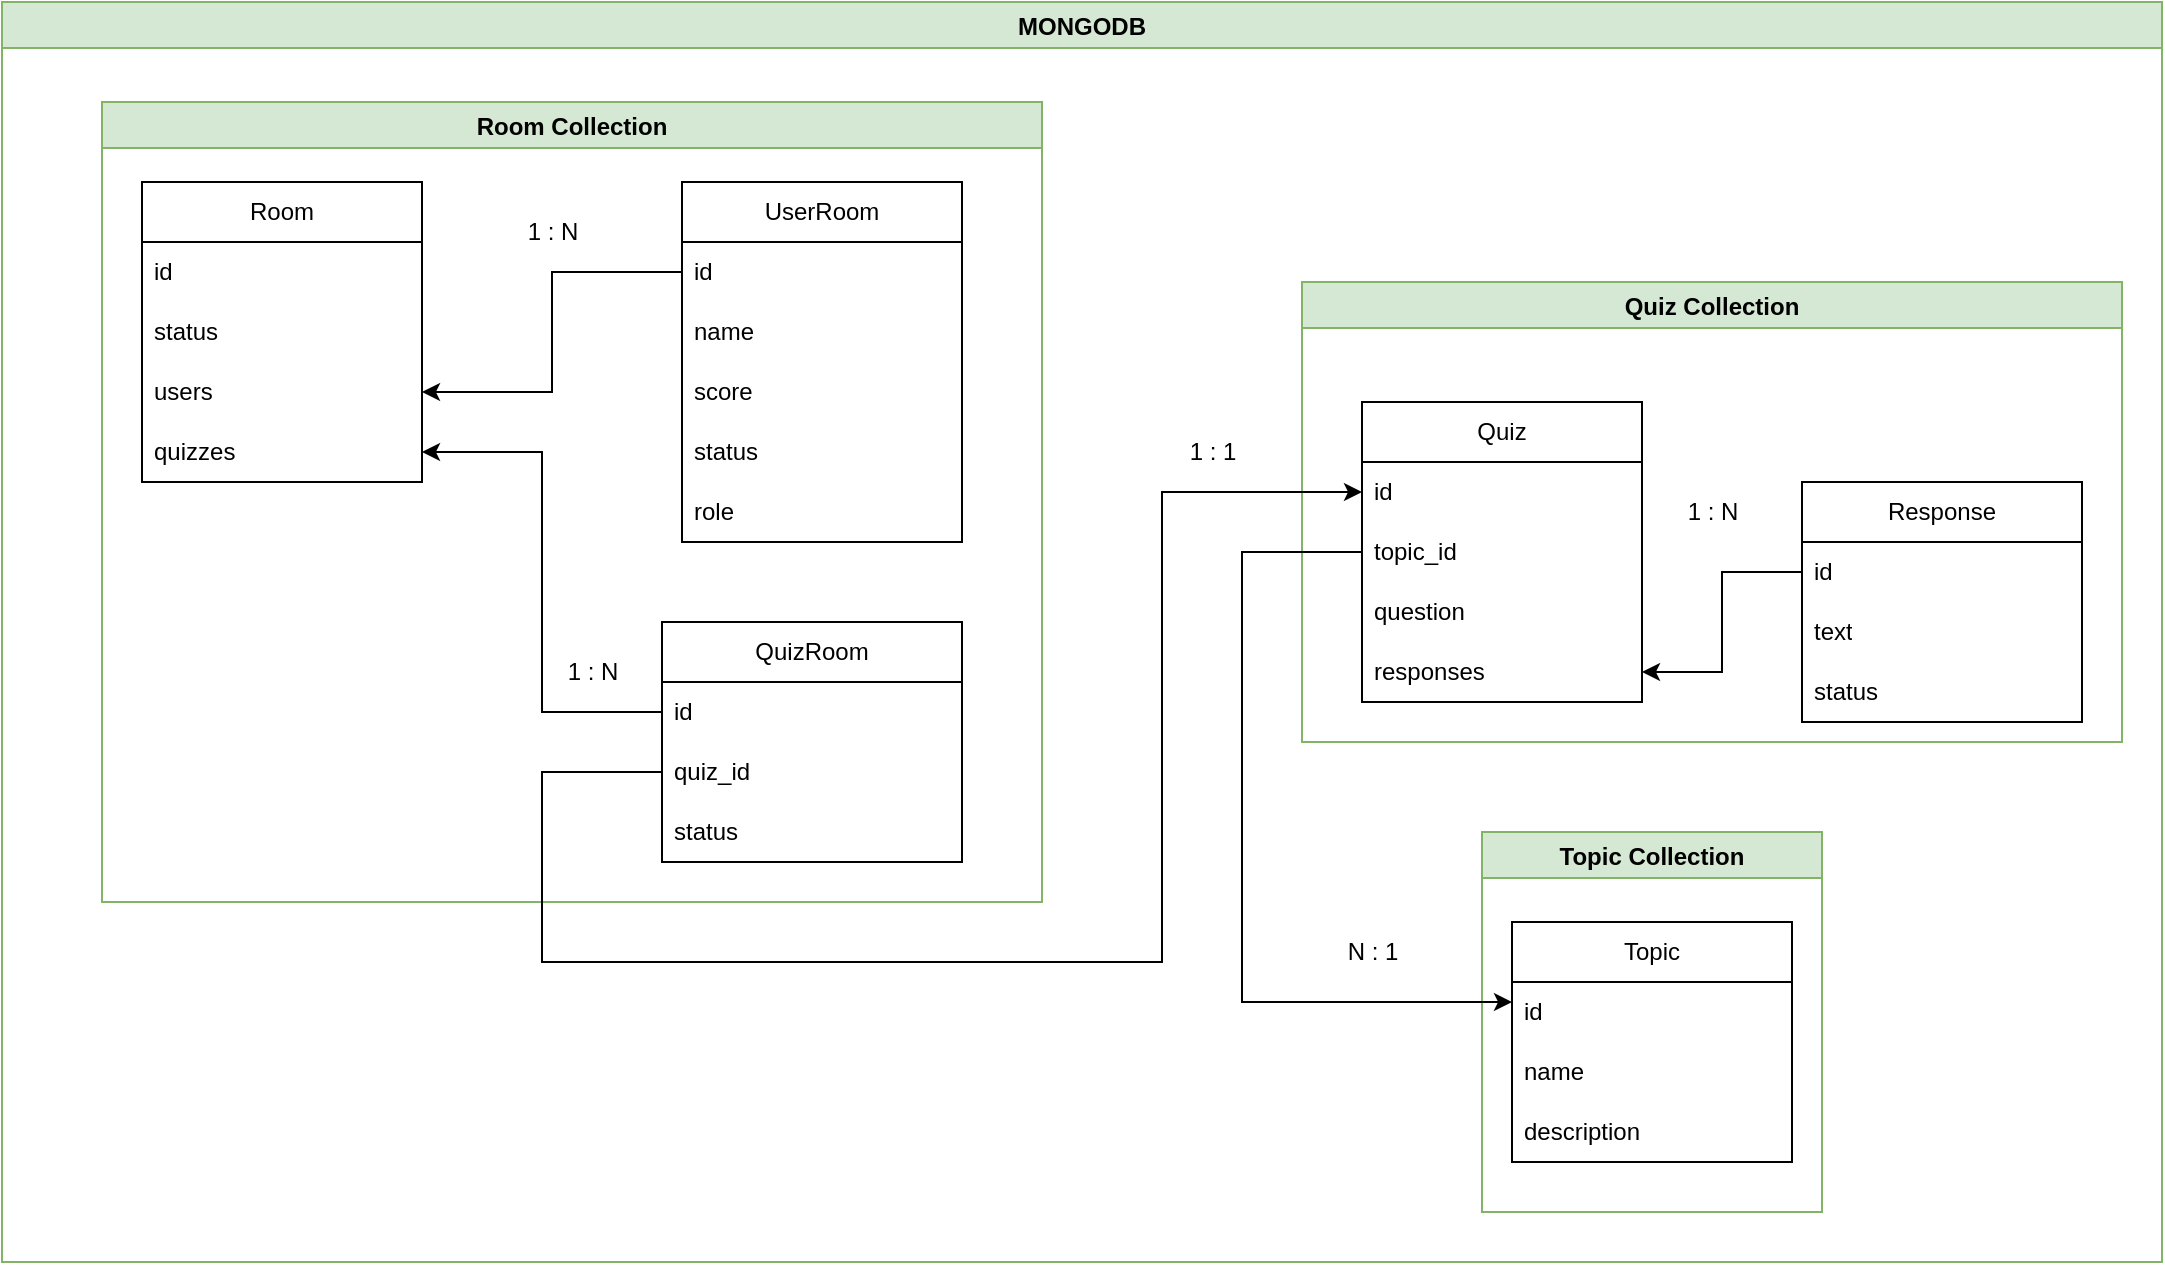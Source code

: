 <mxfile version="24.3.1" type="device">
  <diagram name="Page-1" id="zvrVPmPwxedA6N5LaSdl">
    <mxGraphModel dx="2284" dy="759" grid="1" gridSize="10" guides="1" tooltips="1" connect="1" arrows="1" fold="1" page="1" pageScale="1" pageWidth="850" pageHeight="1100" math="0" shadow="0">
      <root>
        <mxCell id="0" />
        <mxCell id="1" parent="0" />
        <mxCell id="DdxbloYHh6gc6Rri6B6Y-1" value="MONGODB" style="swimlane;fillColor=#d5e8d4;strokeColor=#82b366;" vertex="1" parent="1">
          <mxGeometry x="-70" y="40" width="1080" height="630" as="geometry" />
        </mxCell>
        <mxCell id="DdxbloYHh6gc6Rri6B6Y-2" value="Quiz Collection" style="swimlane;fillColor=#d5e8d4;strokeColor=#82b366;" vertex="1" parent="DdxbloYHh6gc6Rri6B6Y-1">
          <mxGeometry x="650" y="140" width="410" height="230" as="geometry" />
        </mxCell>
        <mxCell id="DdxbloYHh6gc6Rri6B6Y-3" value="Response" style="swimlane;fontStyle=0;childLayout=stackLayout;horizontal=1;startSize=30;horizontalStack=0;resizeParent=1;resizeParentMax=0;resizeLast=0;collapsible=1;marginBottom=0;whiteSpace=wrap;html=1;" vertex="1" parent="DdxbloYHh6gc6Rri6B6Y-2">
          <mxGeometry x="250" y="100" width="140" height="120" as="geometry" />
        </mxCell>
        <mxCell id="DdxbloYHh6gc6Rri6B6Y-4" value="id" style="text;strokeColor=none;fillColor=none;align=left;verticalAlign=middle;spacingLeft=4;spacingRight=4;overflow=hidden;points=[[0,0.5],[1,0.5]];portConstraint=eastwest;rotatable=0;whiteSpace=wrap;html=1;" vertex="1" parent="DdxbloYHh6gc6Rri6B6Y-3">
          <mxGeometry y="30" width="140" height="30" as="geometry" />
        </mxCell>
        <mxCell id="DdxbloYHh6gc6Rri6B6Y-5" value="text" style="text;strokeColor=none;fillColor=none;align=left;verticalAlign=middle;spacingLeft=4;spacingRight=4;overflow=hidden;points=[[0,0.5],[1,0.5]];portConstraint=eastwest;rotatable=0;whiteSpace=wrap;html=1;" vertex="1" parent="DdxbloYHh6gc6Rri6B6Y-3">
          <mxGeometry y="60" width="140" height="30" as="geometry" />
        </mxCell>
        <mxCell id="DdxbloYHh6gc6Rri6B6Y-6" value="status" style="text;strokeColor=none;fillColor=none;align=left;verticalAlign=middle;spacingLeft=4;spacingRight=4;overflow=hidden;points=[[0,0.5],[1,0.5]];portConstraint=eastwest;rotatable=0;whiteSpace=wrap;html=1;" vertex="1" parent="DdxbloYHh6gc6Rri6B6Y-3">
          <mxGeometry y="90" width="140" height="30" as="geometry" />
        </mxCell>
        <mxCell id="DdxbloYHh6gc6Rri6B6Y-7" value="1 : N" style="text;html=1;align=center;verticalAlign=middle;resizable=0;points=[];autosize=1;strokeColor=none;fillColor=none;" vertex="1" parent="DdxbloYHh6gc6Rri6B6Y-2">
          <mxGeometry x="180" y="100" width="50" height="30" as="geometry" />
        </mxCell>
        <mxCell id="DdxbloYHh6gc6Rri6B6Y-8" value="Quiz" style="swimlane;fontStyle=0;childLayout=stackLayout;horizontal=1;startSize=30;horizontalStack=0;resizeParent=1;resizeParentMax=0;resizeLast=0;collapsible=1;marginBottom=0;whiteSpace=wrap;html=1;" vertex="1" parent="DdxbloYHh6gc6Rri6B6Y-2">
          <mxGeometry x="30" y="60" width="140" height="150" as="geometry" />
        </mxCell>
        <mxCell id="DdxbloYHh6gc6Rri6B6Y-9" value="id" style="text;strokeColor=none;fillColor=none;align=left;verticalAlign=middle;spacingLeft=4;spacingRight=4;overflow=hidden;points=[[0,0.5],[1,0.5]];portConstraint=eastwest;rotatable=0;whiteSpace=wrap;html=1;" vertex="1" parent="DdxbloYHh6gc6Rri6B6Y-8">
          <mxGeometry y="30" width="140" height="30" as="geometry" />
        </mxCell>
        <mxCell id="DdxbloYHh6gc6Rri6B6Y-10" value="topic_id" style="text;strokeColor=none;fillColor=none;align=left;verticalAlign=middle;spacingLeft=4;spacingRight=4;overflow=hidden;points=[[0,0.5],[1,0.5]];portConstraint=eastwest;rotatable=0;whiteSpace=wrap;html=1;" vertex="1" parent="DdxbloYHh6gc6Rri6B6Y-8">
          <mxGeometry y="60" width="140" height="30" as="geometry" />
        </mxCell>
        <mxCell id="DdxbloYHh6gc6Rri6B6Y-11" value="question" style="text;strokeColor=none;fillColor=none;align=left;verticalAlign=middle;spacingLeft=4;spacingRight=4;overflow=hidden;points=[[0,0.5],[1,0.5]];portConstraint=eastwest;rotatable=0;whiteSpace=wrap;html=1;" vertex="1" parent="DdxbloYHh6gc6Rri6B6Y-8">
          <mxGeometry y="90" width="140" height="30" as="geometry" />
        </mxCell>
        <mxCell id="DdxbloYHh6gc6Rri6B6Y-12" value="responses" style="text;strokeColor=none;fillColor=none;align=left;verticalAlign=middle;spacingLeft=4;spacingRight=4;overflow=hidden;points=[[0,0.5],[1,0.5]];portConstraint=eastwest;rotatable=0;whiteSpace=wrap;html=1;" vertex="1" parent="DdxbloYHh6gc6Rri6B6Y-8">
          <mxGeometry y="120" width="140" height="30" as="geometry" />
        </mxCell>
        <mxCell id="DdxbloYHh6gc6Rri6B6Y-13" style="edgeStyle=orthogonalEdgeStyle;rounded=0;orthogonalLoop=1;jettySize=auto;html=1;entryX=1;entryY=0.5;entryDx=0;entryDy=0;" edge="1" parent="DdxbloYHh6gc6Rri6B6Y-2" source="DdxbloYHh6gc6Rri6B6Y-4" target="DdxbloYHh6gc6Rri6B6Y-12">
          <mxGeometry relative="1" as="geometry" />
        </mxCell>
        <mxCell id="DdxbloYHh6gc6Rri6B6Y-14" value="Topic" style="swimlane;fontStyle=0;childLayout=stackLayout;horizontal=1;startSize=30;horizontalStack=0;resizeParent=1;resizeParentMax=0;resizeLast=0;collapsible=1;marginBottom=0;whiteSpace=wrap;html=1;" vertex="1" parent="DdxbloYHh6gc6Rri6B6Y-1">
          <mxGeometry x="755" y="460" width="140" height="120" as="geometry" />
        </mxCell>
        <mxCell id="DdxbloYHh6gc6Rri6B6Y-15" value="id" style="text;strokeColor=none;fillColor=none;align=left;verticalAlign=middle;spacingLeft=4;spacingRight=4;overflow=hidden;points=[[0,0.5],[1,0.5]];portConstraint=eastwest;rotatable=0;whiteSpace=wrap;html=1;" vertex="1" parent="DdxbloYHh6gc6Rri6B6Y-14">
          <mxGeometry y="30" width="140" height="30" as="geometry" />
        </mxCell>
        <mxCell id="DdxbloYHh6gc6Rri6B6Y-16" value="name" style="text;strokeColor=none;fillColor=none;align=left;verticalAlign=middle;spacingLeft=4;spacingRight=4;overflow=hidden;points=[[0,0.5],[1,0.5]];portConstraint=eastwest;rotatable=0;whiteSpace=wrap;html=1;" vertex="1" parent="DdxbloYHh6gc6Rri6B6Y-14">
          <mxGeometry y="60" width="140" height="30" as="geometry" />
        </mxCell>
        <mxCell id="DdxbloYHh6gc6Rri6B6Y-17" value="description" style="text;strokeColor=none;fillColor=none;align=left;verticalAlign=middle;spacingLeft=4;spacingRight=4;overflow=hidden;points=[[0,0.5],[1,0.5]];portConstraint=eastwest;rotatable=0;whiteSpace=wrap;html=1;" vertex="1" parent="DdxbloYHh6gc6Rri6B6Y-14">
          <mxGeometry y="90" width="140" height="30" as="geometry" />
        </mxCell>
        <mxCell id="DdxbloYHh6gc6Rri6B6Y-18" value="Topic Collection" style="swimlane;fillColor=#d5e8d4;strokeColor=#82b366;" vertex="1" parent="DdxbloYHh6gc6Rri6B6Y-1">
          <mxGeometry x="740" y="415" width="170" height="190" as="geometry" />
        </mxCell>
        <mxCell id="DdxbloYHh6gc6Rri6B6Y-19" value="UserRoom" style="swimlane;fontStyle=0;childLayout=stackLayout;horizontal=1;startSize=30;horizontalStack=0;resizeParent=1;resizeParentMax=0;resizeLast=0;collapsible=1;marginBottom=0;whiteSpace=wrap;html=1;strokeWidth=1;" vertex="1" parent="DdxbloYHh6gc6Rri6B6Y-1">
          <mxGeometry x="340" y="90" width="140" height="180" as="geometry" />
        </mxCell>
        <mxCell id="DdxbloYHh6gc6Rri6B6Y-20" value="id" style="text;strokeColor=none;fillColor=none;align=left;verticalAlign=middle;spacingLeft=4;spacingRight=4;overflow=hidden;points=[[0,0.5],[1,0.5]];portConstraint=eastwest;rotatable=0;whiteSpace=wrap;html=1;" vertex="1" parent="DdxbloYHh6gc6Rri6B6Y-19">
          <mxGeometry y="30" width="140" height="30" as="geometry" />
        </mxCell>
        <mxCell id="DdxbloYHh6gc6Rri6B6Y-21" value="name" style="text;strokeColor=none;fillColor=none;align=left;verticalAlign=middle;spacingLeft=4;spacingRight=4;overflow=hidden;points=[[0,0.5],[1,0.5]];portConstraint=eastwest;rotatable=0;whiteSpace=wrap;html=1;" vertex="1" parent="DdxbloYHh6gc6Rri6B6Y-19">
          <mxGeometry y="60" width="140" height="30" as="geometry" />
        </mxCell>
        <mxCell id="DdxbloYHh6gc6Rri6B6Y-22" value="score" style="text;strokeColor=none;fillColor=none;align=left;verticalAlign=middle;spacingLeft=4;spacingRight=4;overflow=hidden;points=[[0,0.5],[1,0.5]];portConstraint=eastwest;rotatable=0;whiteSpace=wrap;html=1;" vertex="1" parent="DdxbloYHh6gc6Rri6B6Y-19">
          <mxGeometry y="90" width="140" height="30" as="geometry" />
        </mxCell>
        <mxCell id="DdxbloYHh6gc6Rri6B6Y-23" value="status" style="text;strokeColor=none;fillColor=none;align=left;verticalAlign=middle;spacingLeft=4;spacingRight=4;overflow=hidden;points=[[0,0.5],[1,0.5]];portConstraint=eastwest;rotatable=0;whiteSpace=wrap;html=1;" vertex="1" parent="DdxbloYHh6gc6Rri6B6Y-19">
          <mxGeometry y="120" width="140" height="30" as="geometry" />
        </mxCell>
        <mxCell id="DdxbloYHh6gc6Rri6B6Y-24" value="role" style="text;strokeColor=none;fillColor=none;align=left;verticalAlign=middle;spacingLeft=4;spacingRight=4;overflow=hidden;points=[[0,0.5],[1,0.5]];portConstraint=eastwest;rotatable=0;whiteSpace=wrap;html=1;" vertex="1" parent="DdxbloYHh6gc6Rri6B6Y-19">
          <mxGeometry y="150" width="140" height="30" as="geometry" />
        </mxCell>
        <mxCell id="DdxbloYHh6gc6Rri6B6Y-25" value="Room" style="swimlane;fontStyle=0;childLayout=stackLayout;horizontal=1;startSize=30;horizontalStack=0;resizeParent=1;resizeParentMax=0;resizeLast=0;collapsible=1;marginBottom=0;whiteSpace=wrap;html=1;" vertex="1" parent="DdxbloYHh6gc6Rri6B6Y-1">
          <mxGeometry x="70" y="90" width="140" height="150" as="geometry" />
        </mxCell>
        <mxCell id="DdxbloYHh6gc6Rri6B6Y-26" value="id" style="text;strokeColor=none;fillColor=none;align=left;verticalAlign=middle;spacingLeft=4;spacingRight=4;overflow=hidden;points=[[0,0.5],[1,0.5]];portConstraint=eastwest;rotatable=0;whiteSpace=wrap;html=1;" vertex="1" parent="DdxbloYHh6gc6Rri6B6Y-25">
          <mxGeometry y="30" width="140" height="30" as="geometry" />
        </mxCell>
        <mxCell id="DdxbloYHh6gc6Rri6B6Y-27" value="status" style="text;strokeColor=none;fillColor=none;align=left;verticalAlign=middle;spacingLeft=4;spacingRight=4;overflow=hidden;points=[[0,0.5],[1,0.5]];portConstraint=eastwest;rotatable=0;whiteSpace=wrap;html=1;" vertex="1" parent="DdxbloYHh6gc6Rri6B6Y-25">
          <mxGeometry y="60" width="140" height="30" as="geometry" />
        </mxCell>
        <mxCell id="DdxbloYHh6gc6Rri6B6Y-28" value="users" style="text;strokeColor=none;fillColor=none;align=left;verticalAlign=middle;spacingLeft=4;spacingRight=4;overflow=hidden;points=[[0,0.5],[1,0.5]];portConstraint=eastwest;rotatable=0;whiteSpace=wrap;html=1;" vertex="1" parent="DdxbloYHh6gc6Rri6B6Y-25">
          <mxGeometry y="90" width="140" height="30" as="geometry" />
        </mxCell>
        <mxCell id="DdxbloYHh6gc6Rri6B6Y-29" value="quizzes" style="text;strokeColor=none;fillColor=none;align=left;verticalAlign=middle;spacingLeft=4;spacingRight=4;overflow=hidden;points=[[0,0.5],[1,0.5]];portConstraint=eastwest;rotatable=0;whiteSpace=wrap;html=1;" vertex="1" parent="DdxbloYHh6gc6Rri6B6Y-25">
          <mxGeometry y="120" width="140" height="30" as="geometry" />
        </mxCell>
        <mxCell id="DdxbloYHh6gc6Rri6B6Y-30" value="1 : N" style="text;html=1;align=center;verticalAlign=middle;resizable=0;points=[];autosize=1;strokeColor=none;fillColor=none;" vertex="1" parent="DdxbloYHh6gc6Rri6B6Y-1">
          <mxGeometry x="250" y="100" width="50" height="30" as="geometry" />
        </mxCell>
        <mxCell id="DdxbloYHh6gc6Rri6B6Y-31" value="Room Collection" style="swimlane;fillColor=#d5e8d4;strokeColor=#82b366;" vertex="1" parent="DdxbloYHh6gc6Rri6B6Y-1">
          <mxGeometry x="50" y="50" width="470" height="400" as="geometry" />
        </mxCell>
        <mxCell id="DdxbloYHh6gc6Rri6B6Y-32" value="1 : N" style="text;html=1;align=center;verticalAlign=middle;resizable=0;points=[];autosize=1;strokeColor=none;fillColor=none;" vertex="1" parent="DdxbloYHh6gc6Rri6B6Y-31">
          <mxGeometry x="220" y="270" width="50" height="30" as="geometry" />
        </mxCell>
        <mxCell id="DdxbloYHh6gc6Rri6B6Y-33" value="QuizRoom" style="swimlane;fontStyle=0;childLayout=stackLayout;horizontal=1;startSize=30;horizontalStack=0;resizeParent=1;resizeParentMax=0;resizeLast=0;collapsible=1;marginBottom=0;whiteSpace=wrap;html=1;" vertex="1" parent="DdxbloYHh6gc6Rri6B6Y-1">
          <mxGeometry x="330" y="310" width="150" height="120" as="geometry" />
        </mxCell>
        <mxCell id="DdxbloYHh6gc6Rri6B6Y-34" value="id" style="text;strokeColor=none;fillColor=none;align=left;verticalAlign=middle;spacingLeft=4;spacingRight=4;overflow=hidden;points=[[0,0.5],[1,0.5]];portConstraint=eastwest;rotatable=0;whiteSpace=wrap;html=1;" vertex="1" parent="DdxbloYHh6gc6Rri6B6Y-33">
          <mxGeometry y="30" width="150" height="30" as="geometry" />
        </mxCell>
        <mxCell id="DdxbloYHh6gc6Rri6B6Y-35" value="quiz_id" style="text;strokeColor=none;fillColor=none;align=left;verticalAlign=middle;spacingLeft=4;spacingRight=4;overflow=hidden;points=[[0,0.5],[1,0.5]];portConstraint=eastwest;rotatable=0;whiteSpace=wrap;html=1;" vertex="1" parent="DdxbloYHh6gc6Rri6B6Y-33">
          <mxGeometry y="60" width="150" height="30" as="geometry" />
        </mxCell>
        <mxCell id="DdxbloYHh6gc6Rri6B6Y-36" value="status" style="text;strokeColor=none;fillColor=none;align=left;verticalAlign=middle;spacingLeft=4;spacingRight=4;overflow=hidden;points=[[0,0.5],[1,0.5]];portConstraint=eastwest;rotatable=0;whiteSpace=wrap;html=1;" vertex="1" parent="DdxbloYHh6gc6Rri6B6Y-33">
          <mxGeometry y="90" width="150" height="30" as="geometry" />
        </mxCell>
        <mxCell id="DdxbloYHh6gc6Rri6B6Y-37" style="edgeStyle=orthogonalEdgeStyle;rounded=0;orthogonalLoop=1;jettySize=auto;html=1;" edge="1" parent="DdxbloYHh6gc6Rri6B6Y-1" source="DdxbloYHh6gc6Rri6B6Y-20" target="DdxbloYHh6gc6Rri6B6Y-28">
          <mxGeometry relative="1" as="geometry" />
        </mxCell>
        <mxCell id="DdxbloYHh6gc6Rri6B6Y-38" style="edgeStyle=orthogonalEdgeStyle;rounded=0;orthogonalLoop=1;jettySize=auto;html=1;" edge="1" parent="DdxbloYHh6gc6Rri6B6Y-1" source="DdxbloYHh6gc6Rri6B6Y-34" target="DdxbloYHh6gc6Rri6B6Y-29">
          <mxGeometry relative="1" as="geometry" />
        </mxCell>
        <mxCell id="DdxbloYHh6gc6Rri6B6Y-39" style="edgeStyle=orthogonalEdgeStyle;rounded=0;orthogonalLoop=1;jettySize=auto;html=1;" edge="1" parent="DdxbloYHh6gc6Rri6B6Y-1" source="DdxbloYHh6gc6Rri6B6Y-10" target="DdxbloYHh6gc6Rri6B6Y-15">
          <mxGeometry relative="1" as="geometry">
            <Array as="points">
              <mxPoint x="620" y="275" />
              <mxPoint x="620" y="500" />
            </Array>
          </mxGeometry>
        </mxCell>
        <mxCell id="DdxbloYHh6gc6Rri6B6Y-40" style="edgeStyle=orthogonalEdgeStyle;rounded=0;orthogonalLoop=1;jettySize=auto;html=1;" edge="1" parent="DdxbloYHh6gc6Rri6B6Y-1" source="DdxbloYHh6gc6Rri6B6Y-35" target="DdxbloYHh6gc6Rri6B6Y-9">
          <mxGeometry relative="1" as="geometry">
            <Array as="points">
              <mxPoint x="270" y="385" />
              <mxPoint x="270" y="480" />
              <mxPoint x="580" y="480" />
              <mxPoint x="580" y="245" />
            </Array>
          </mxGeometry>
        </mxCell>
        <mxCell id="DdxbloYHh6gc6Rri6B6Y-41" value="1 : 1" style="text;html=1;align=center;verticalAlign=middle;resizable=0;points=[];autosize=1;strokeColor=none;fillColor=none;" vertex="1" parent="DdxbloYHh6gc6Rri6B6Y-1">
          <mxGeometry x="580" y="210" width="50" height="30" as="geometry" />
        </mxCell>
        <mxCell id="DdxbloYHh6gc6Rri6B6Y-42" value="N : 1" style="text;html=1;align=center;verticalAlign=middle;resizable=0;points=[];autosize=1;strokeColor=none;fillColor=none;" vertex="1" parent="DdxbloYHh6gc6Rri6B6Y-1">
          <mxGeometry x="660" y="460" width="50" height="30" as="geometry" />
        </mxCell>
      </root>
    </mxGraphModel>
  </diagram>
</mxfile>
